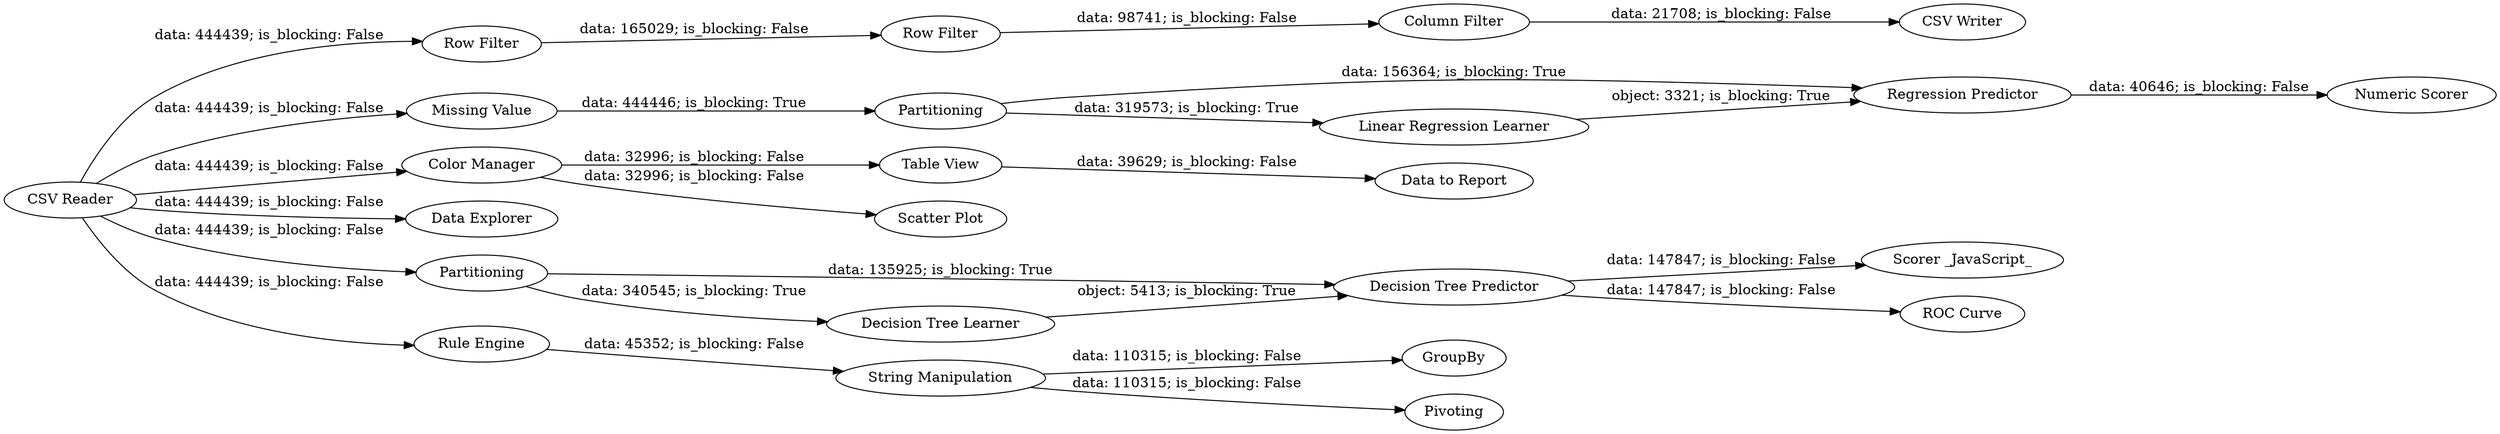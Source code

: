 digraph {
	"7923955900193962235_4" [label="Column Filter"]
	"7923955900193962235_2" [label="Row Filter"]
	"7923955900193962235_20" [label="Regression Predictor"]
	"7923955900193962235_19" [label="Linear Regression Learner"]
	"7923955900193962235_18" [label="Missing Value"]
	"7923955900193962235_21" [label="Numeric Scorer"]
	"7923955900193962235_3" [label="Row Filter"]
	"7923955900193962235_16" [label=Partitioning]
	"7923955900193962235_10" [label="Color Manager"]
	"7923955900193962235_1" [label="CSV Reader"]
	"7923955900193962235_15" [label="CSV Writer"]
	"7923955900193962235_9" [label="Data Explorer"]
	"7923955900193962235_7" [label=GroupBy]
	"7923955900193962235_8" [label=Pivoting]
	"7923955900193962235_11" [label="Table View"]
	"7923955900193962235_14" [label="Scatter Plot"]
	"7923955900193962235_23" [label="Decision Tree Predictor"]
	"7923955900193962235_6" [label="String Manipulation"]
	"7923955900193962235_24" [label="Scorer _JavaScript_"]
	"7923955900193962235_17" [label=Partitioning]
	"7923955900193962235_22" [label="Decision Tree Learner"]
	"7923955900193962235_13" [label="Data to Report"]
	"7923955900193962235_5" [label="Rule Engine"]
	"7923955900193962235_25" [label="ROC Curve"]
	"7923955900193962235_4" -> "7923955900193962235_15" [label="data: 21708; is_blocking: False"]
	"7923955900193962235_6" -> "7923955900193962235_8" [label="data: 110315; is_blocking: False"]
	"7923955900193962235_1" -> "7923955900193962235_17" [label="data: 444439; is_blocking: False"]
	"7923955900193962235_17" -> "7923955900193962235_23" [label="data: 135925; is_blocking: True"]
	"7923955900193962235_1" -> "7923955900193962235_9" [label="data: 444439; is_blocking: False"]
	"7923955900193962235_1" -> "7923955900193962235_2" [label="data: 444439; is_blocking: False"]
	"7923955900193962235_6" -> "7923955900193962235_7" [label="data: 110315; is_blocking: False"]
	"7923955900193962235_3" -> "7923955900193962235_4" [label="data: 98741; is_blocking: False"]
	"7923955900193962235_20" -> "7923955900193962235_21" [label="data: 40646; is_blocking: False"]
	"7923955900193962235_16" -> "7923955900193962235_19" [label="data: 319573; is_blocking: True"]
	"7923955900193962235_23" -> "7923955900193962235_24" [label="data: 147847; is_blocking: False"]
	"7923955900193962235_10" -> "7923955900193962235_14" [label="data: 32996; is_blocking: False"]
	"7923955900193962235_18" -> "7923955900193962235_16" [label="data: 444446; is_blocking: True"]
	"7923955900193962235_5" -> "7923955900193962235_6" [label="data: 45352; is_blocking: False"]
	"7923955900193962235_17" -> "7923955900193962235_22" [label="data: 340545; is_blocking: True"]
	"7923955900193962235_1" -> "7923955900193962235_18" [label="data: 444439; is_blocking: False"]
	"7923955900193962235_10" -> "7923955900193962235_11" [label="data: 32996; is_blocking: False"]
	"7923955900193962235_16" -> "7923955900193962235_20" [label="data: 156364; is_blocking: True"]
	"7923955900193962235_19" -> "7923955900193962235_20" [label="object: 3321; is_blocking: True"]
	"7923955900193962235_1" -> "7923955900193962235_5" [label="data: 444439; is_blocking: False"]
	"7923955900193962235_2" -> "7923955900193962235_3" [label="data: 165029; is_blocking: False"]
	"7923955900193962235_11" -> "7923955900193962235_13" [label="data: 39629; is_blocking: False"]
	"7923955900193962235_1" -> "7923955900193962235_10" [label="data: 444439; is_blocking: False"]
	"7923955900193962235_23" -> "7923955900193962235_25" [label="data: 147847; is_blocking: False"]
	"7923955900193962235_22" -> "7923955900193962235_23" [label="object: 5413; is_blocking: True"]
	rankdir=LR
}
